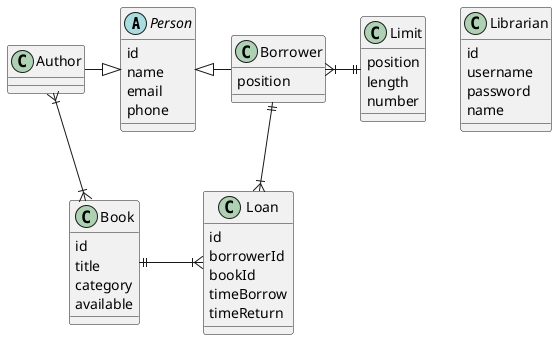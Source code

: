 @startuml
'https://plantuml.com/class-diagram

abstract class Person {
    id
    name
    email
    phone
}
class Borrower {
    position
}
class Author

class Book {
    id
    title
    category
    available
}


class Loan {
    id
    borrowerId
    bookId
    timeBorrow
    timeReturn
}

class Limit {
    position
    length
    number
}

class Librarian {
    id
    username
    password
    name
}

Person <|-r- Borrower
Person <|-l- Author

Author }|--|{ Book

Loan }|-u-|| Borrower
Loan }|-l-|| Book

Borrower }|-|| Limit

@enduml